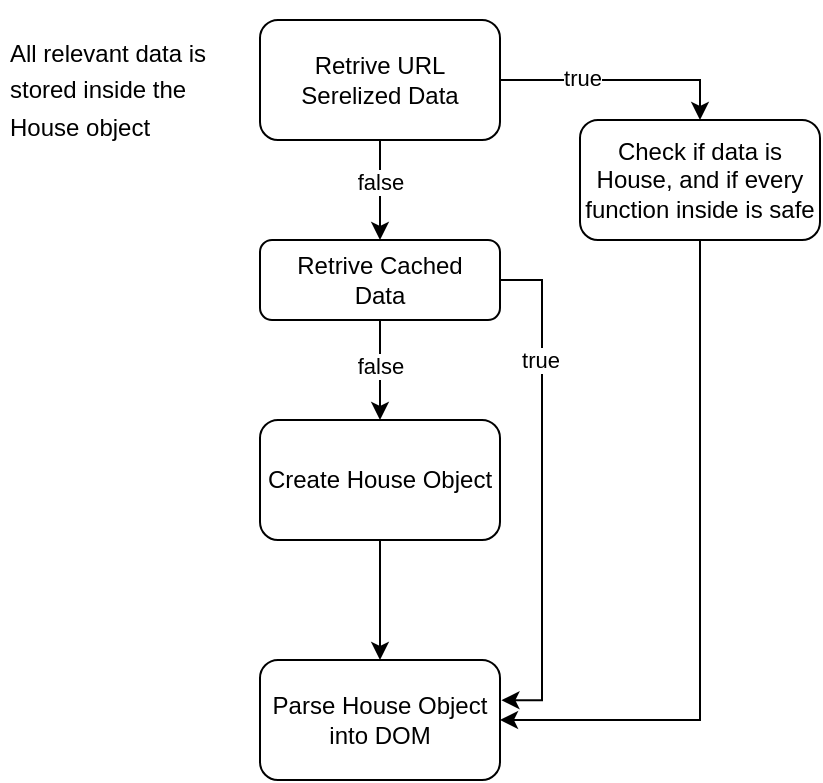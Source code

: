 <mxfile version="22.0.3" type="device">
  <diagram id="C5RBs43oDa-KdzZeNtuy" name="Page-1">
    <mxGraphModel dx="525" dy="1493" grid="1" gridSize="10" guides="1" tooltips="1" connect="1" arrows="1" fold="1" page="1" pageScale="1" pageWidth="827" pageHeight="1169" math="0" shadow="0">
      <root>
        <mxCell id="WIyWlLk6GJQsqaUBKTNV-0" />
        <mxCell id="WIyWlLk6GJQsqaUBKTNV-1" parent="WIyWlLk6GJQsqaUBKTNV-0" />
        <mxCell id="hiT5ATvNtP7MLlKVlQ-h-18" value="" style="edgeStyle=orthogonalEdgeStyle;rounded=0;orthogonalLoop=1;jettySize=auto;html=1;" parent="WIyWlLk6GJQsqaUBKTNV-1" source="WIyWlLk6GJQsqaUBKTNV-3" target="hiT5ATvNtP7MLlKVlQ-h-17" edge="1">
          <mxGeometry relative="1" as="geometry" />
        </mxCell>
        <mxCell id="hiT5ATvNtP7MLlKVlQ-h-19" value="false" style="edgeLabel;html=1;align=center;verticalAlign=middle;resizable=0;points=[];" parent="hiT5ATvNtP7MLlKVlQ-h-18" vertex="1" connectable="0">
          <mxGeometry x="0.249" relative="1" as="geometry">
            <mxPoint y="-8" as="offset" />
          </mxGeometry>
        </mxCell>
        <mxCell id="hiT5ATvNtP7MLlKVlQ-h-29" style="edgeStyle=orthogonalEdgeStyle;rounded=0;orthogonalLoop=1;jettySize=auto;html=1;entryX=1.006;entryY=0.335;entryDx=0;entryDy=0;entryPerimeter=0;" parent="WIyWlLk6GJQsqaUBKTNV-1" source="WIyWlLk6GJQsqaUBKTNV-3" edge="1" target="hiT5ATvNtP7MLlKVlQ-h-20">
          <mxGeometry relative="1" as="geometry">
            <mxPoint x="320" y="60" as="targetPoint" />
            <Array as="points">
              <mxPoint x="321" y="-150" />
              <mxPoint x="321" y="60" />
            </Array>
          </mxGeometry>
        </mxCell>
        <mxCell id="WIyWlLk6GJQsqaUBKTNV-3" value="Retrive Cached &lt;br&gt;Data" style="rounded=1;whiteSpace=wrap;html=1;fontSize=12;glass=0;strokeWidth=1;shadow=0;" parent="WIyWlLk6GJQsqaUBKTNV-1" vertex="1">
          <mxGeometry x="180" y="-170" width="120" height="40" as="geometry" />
        </mxCell>
        <mxCell id="hiT5ATvNtP7MLlKVlQ-h-21" value="" style="edgeStyle=orthogonalEdgeStyle;rounded=0;orthogonalLoop=1;jettySize=auto;html=1;entryX=1;entryY=0.5;entryDx=0;entryDy=0;exitX=0.5;exitY=1;exitDx=0;exitDy=0;" parent="WIyWlLk6GJQsqaUBKTNV-1" source="OKv4WVR78aXX_-WrYEEM-2" target="hiT5ATvNtP7MLlKVlQ-h-20" edge="1">
          <mxGeometry relative="1" as="geometry">
            <Array as="points" />
          </mxGeometry>
        </mxCell>
        <mxCell id="hiT5ATvNtP7MLlKVlQ-h-12" value="Retrive URL Serelized Data" style="rounded=1;whiteSpace=wrap;html=1;" parent="WIyWlLk6GJQsqaUBKTNV-1" vertex="1">
          <mxGeometry x="180" y="-280" width="120" height="60" as="geometry" />
        </mxCell>
        <mxCell id="hiT5ATvNtP7MLlKVlQ-h-13" value="" style="endArrow=classic;html=1;rounded=0;exitX=0.5;exitY=1;exitDx=0;exitDy=0;entryX=0.5;entryY=0;entryDx=0;entryDy=0;" parent="WIyWlLk6GJQsqaUBKTNV-1" source="hiT5ATvNtP7MLlKVlQ-h-12" target="WIyWlLk6GJQsqaUBKTNV-3" edge="1">
          <mxGeometry width="50" height="50" relative="1" as="geometry">
            <mxPoint x="210" y="-110" as="sourcePoint" />
            <mxPoint x="260" y="-160" as="targetPoint" />
          </mxGeometry>
        </mxCell>
        <mxCell id="hiT5ATvNtP7MLlKVlQ-h-14" value="false" style="edgeLabel;html=1;align=center;verticalAlign=middle;resizable=0;points=[];" parent="hiT5ATvNtP7MLlKVlQ-h-13" vertex="1" connectable="0">
          <mxGeometry x="0.027" y="-3" relative="1" as="geometry">
            <mxPoint x="3" y="-5" as="offset" />
          </mxGeometry>
        </mxCell>
        <mxCell id="hiT5ATvNtP7MLlKVlQ-h-16" value="&lt;h1 style=&quot;line-height: 60%;&quot;&gt;&lt;span style=&quot;background-color: initial; font-size: 12px; font-weight: normal;&quot;&gt;All relevant data is stored inside the House object&lt;/span&gt;&lt;br&gt;&lt;/h1&gt;" style="text;html=1;strokeColor=none;fillColor=none;spacing=5;spacingTop=-20;whiteSpace=wrap;overflow=hidden;rounded=0;" parent="WIyWlLk6GJQsqaUBKTNV-1" vertex="1">
          <mxGeometry x="50" y="-280" width="130" height="120" as="geometry" />
        </mxCell>
        <mxCell id="hiT5ATvNtP7MLlKVlQ-h-27" value="" style="edgeStyle=orthogonalEdgeStyle;rounded=0;orthogonalLoop=1;jettySize=auto;html=1;entryX=0.5;entryY=0;entryDx=0;entryDy=0;exitX=0.5;exitY=1;exitDx=0;exitDy=0;" parent="WIyWlLk6GJQsqaUBKTNV-1" source="hiT5ATvNtP7MLlKVlQ-h-17" target="hiT5ATvNtP7MLlKVlQ-h-20" edge="1">
          <mxGeometry relative="1" as="geometry">
            <mxPoint x="440" y="-110" as="targetPoint" />
          </mxGeometry>
        </mxCell>
        <mxCell id="hiT5ATvNtP7MLlKVlQ-h-17" value="Create House Object" style="whiteSpace=wrap;html=1;rounded=1;glass=0;strokeWidth=1;shadow=0;" parent="WIyWlLk6GJQsqaUBKTNV-1" vertex="1">
          <mxGeometry x="180" y="-80" width="120" height="60" as="geometry" />
        </mxCell>
        <mxCell id="hiT5ATvNtP7MLlKVlQ-h-20" value="&lt;div style=&quot;&quot;&gt;&lt;span style=&quot;background-color: initial;&quot;&gt;Parse House Object into DOM&lt;/span&gt;&lt;/div&gt;" style="whiteSpace=wrap;html=1;rounded=1;align=center;" parent="WIyWlLk6GJQsqaUBKTNV-1" vertex="1">
          <mxGeometry x="180" y="40" width="120" height="60" as="geometry" />
        </mxCell>
        <mxCell id="OKv4WVR78aXX_-WrYEEM-3" value="" style="edgeStyle=orthogonalEdgeStyle;rounded=0;orthogonalLoop=1;jettySize=auto;html=1;entryX=0.5;entryY=0;entryDx=0;entryDy=0;" edge="1" parent="WIyWlLk6GJQsqaUBKTNV-1" source="hiT5ATvNtP7MLlKVlQ-h-12" target="OKv4WVR78aXX_-WrYEEM-2">
          <mxGeometry relative="1" as="geometry">
            <Array as="points">
              <mxPoint x="400" y="-250" />
            </Array>
            <mxPoint x="300" y="-250" as="sourcePoint" />
            <mxPoint x="300" y="70" as="targetPoint" />
          </mxGeometry>
        </mxCell>
        <mxCell id="OKv4WVR78aXX_-WrYEEM-4" value="true&lt;br&gt;" style="edgeLabel;html=1;align=center;verticalAlign=middle;resizable=0;points=[];" vertex="1" connectable="0" parent="OKv4WVR78aXX_-WrYEEM-3">
          <mxGeometry x="-0.297" relative="1" as="geometry">
            <mxPoint x="-22" y="140" as="offset" />
          </mxGeometry>
        </mxCell>
        <mxCell id="OKv4WVR78aXX_-WrYEEM-5" value="true" style="edgeLabel;html=1;align=center;verticalAlign=middle;resizable=0;points=[];" vertex="1" connectable="0" parent="OKv4WVR78aXX_-WrYEEM-3">
          <mxGeometry x="-0.795" y="1" relative="1" as="geometry">
            <mxPoint x="28" as="offset" />
          </mxGeometry>
        </mxCell>
        <mxCell id="OKv4WVR78aXX_-WrYEEM-2" value="Check if data is House, and if every function inside is safe" style="rounded=1;whiteSpace=wrap;html=1;" vertex="1" parent="WIyWlLk6GJQsqaUBKTNV-1">
          <mxGeometry x="340" y="-230" width="120" height="60" as="geometry" />
        </mxCell>
      </root>
    </mxGraphModel>
  </diagram>
</mxfile>
